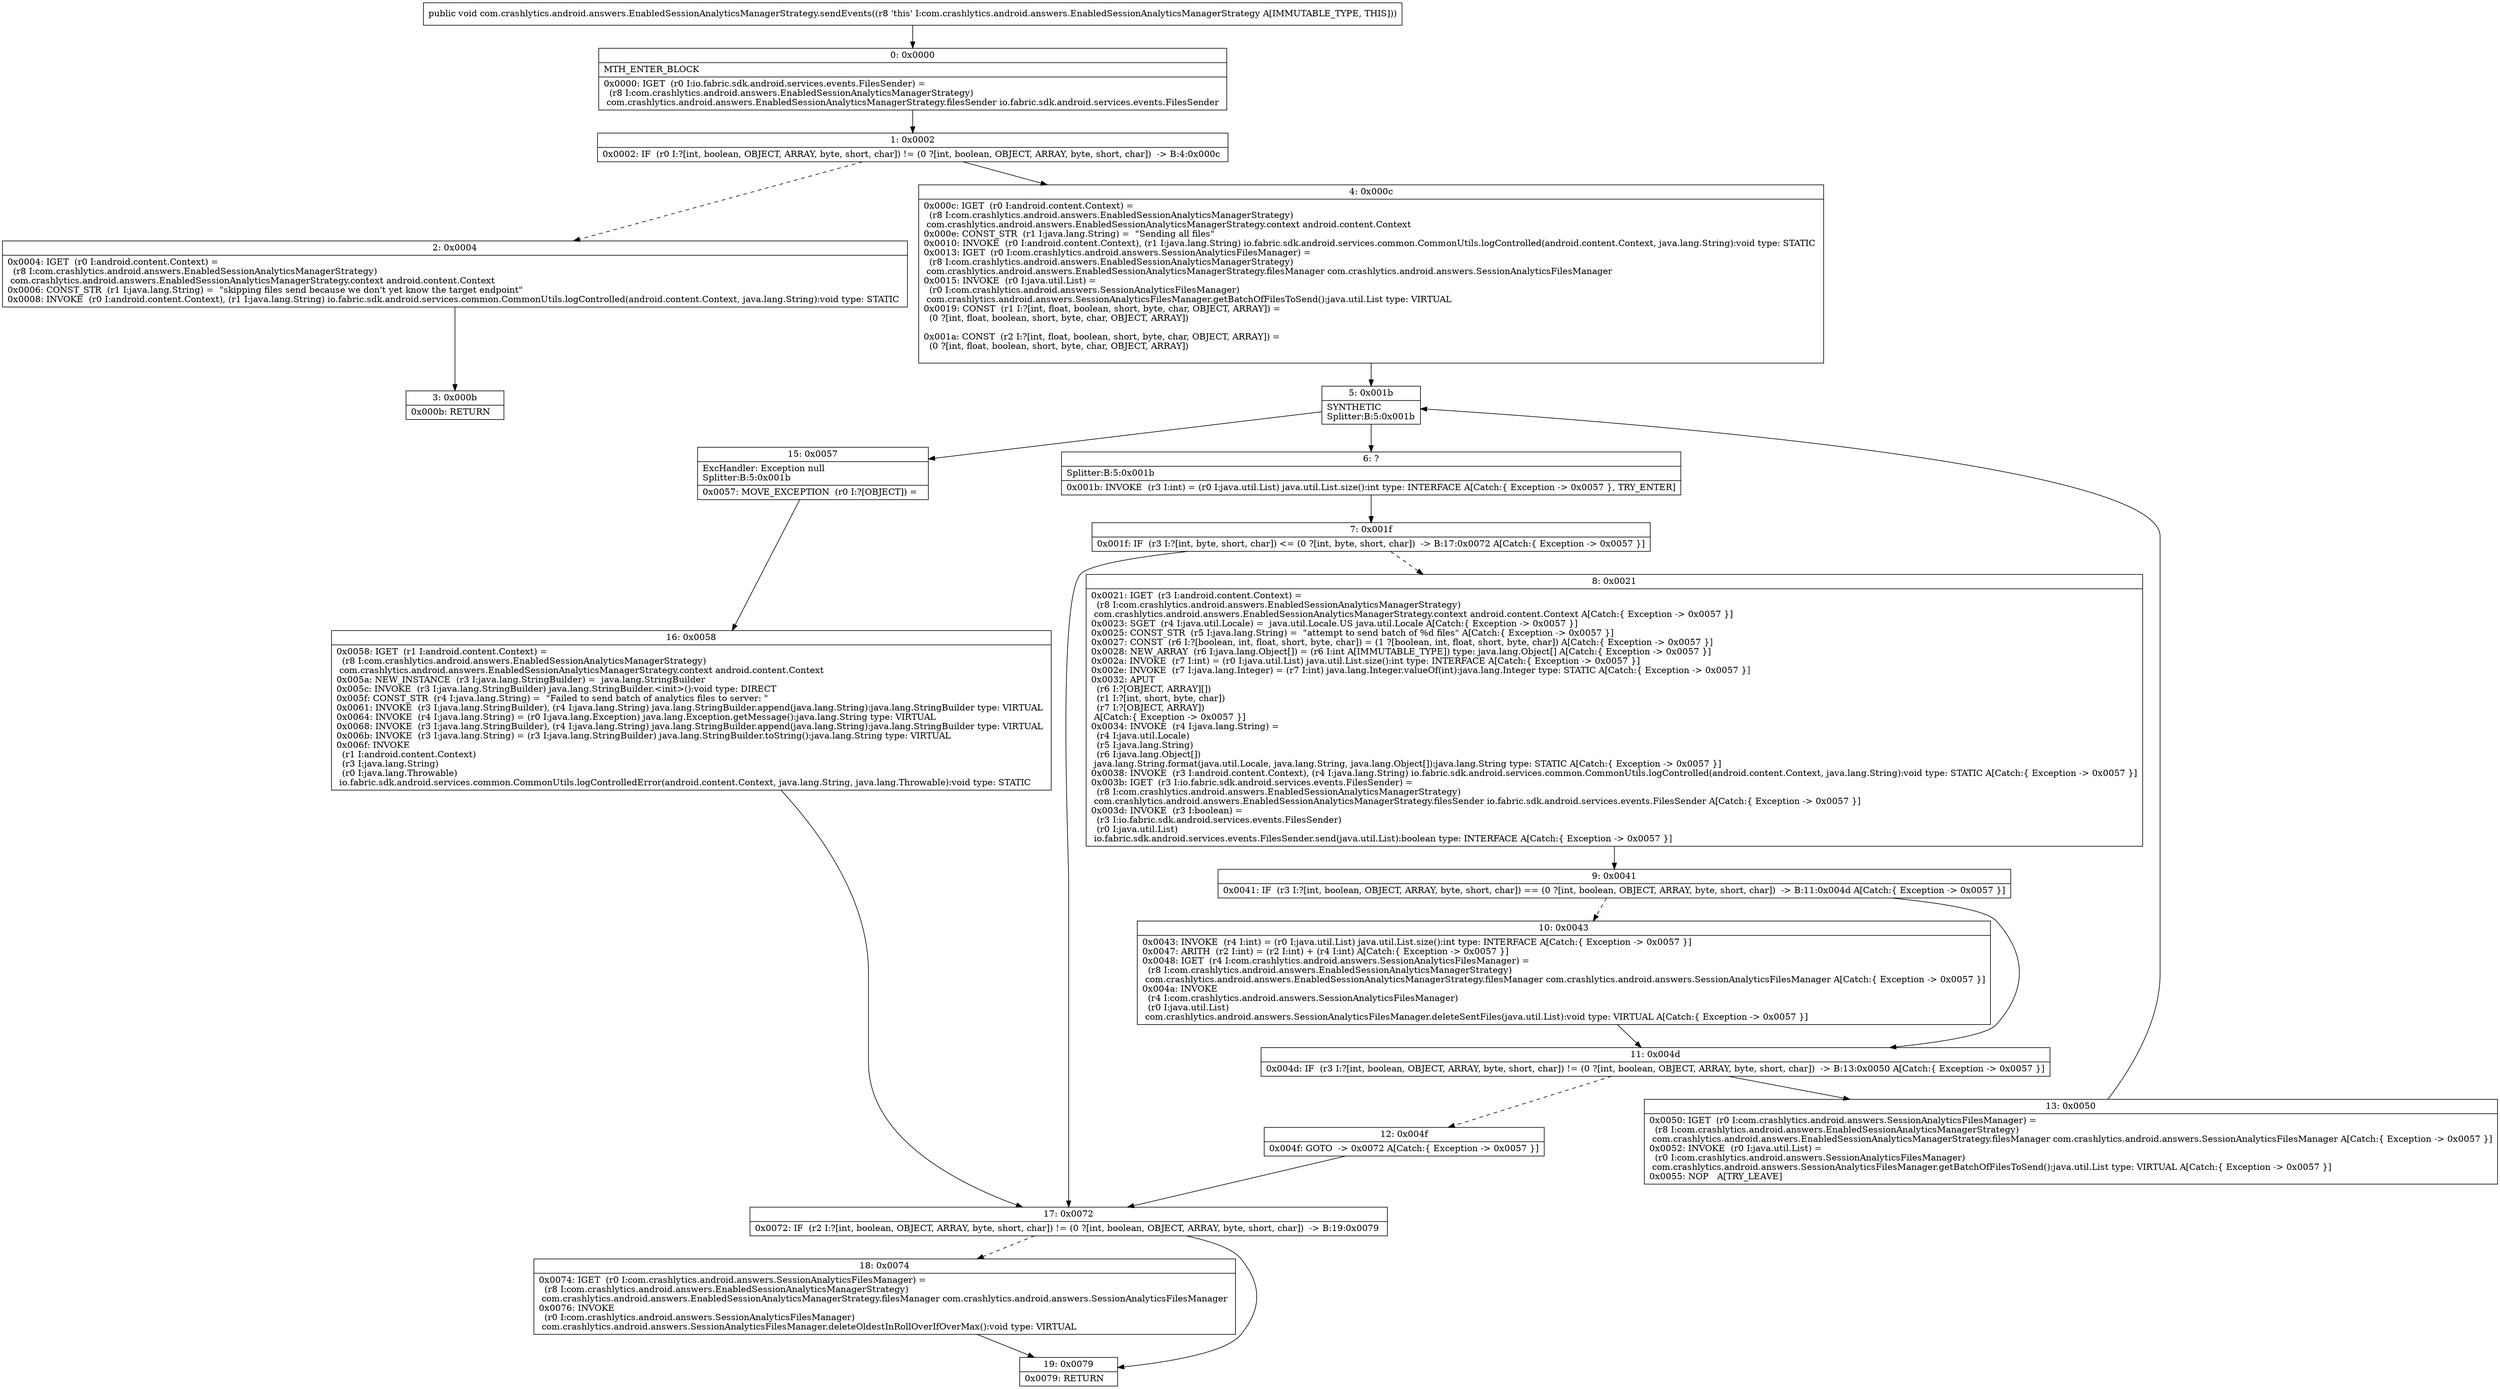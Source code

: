digraph "CFG forcom.crashlytics.android.answers.EnabledSessionAnalyticsManagerStrategy.sendEvents()V" {
Node_0 [shape=record,label="{0\:\ 0x0000|MTH_ENTER_BLOCK\l|0x0000: IGET  (r0 I:io.fabric.sdk.android.services.events.FilesSender) = \l  (r8 I:com.crashlytics.android.answers.EnabledSessionAnalyticsManagerStrategy)\l com.crashlytics.android.answers.EnabledSessionAnalyticsManagerStrategy.filesSender io.fabric.sdk.android.services.events.FilesSender \l}"];
Node_1 [shape=record,label="{1\:\ 0x0002|0x0002: IF  (r0 I:?[int, boolean, OBJECT, ARRAY, byte, short, char]) != (0 ?[int, boolean, OBJECT, ARRAY, byte, short, char])  \-\> B:4:0x000c \l}"];
Node_2 [shape=record,label="{2\:\ 0x0004|0x0004: IGET  (r0 I:android.content.Context) = \l  (r8 I:com.crashlytics.android.answers.EnabledSessionAnalyticsManagerStrategy)\l com.crashlytics.android.answers.EnabledSessionAnalyticsManagerStrategy.context android.content.Context \l0x0006: CONST_STR  (r1 I:java.lang.String) =  \"skipping files send because we don't yet know the target endpoint\" \l0x0008: INVOKE  (r0 I:android.content.Context), (r1 I:java.lang.String) io.fabric.sdk.android.services.common.CommonUtils.logControlled(android.content.Context, java.lang.String):void type: STATIC \l}"];
Node_3 [shape=record,label="{3\:\ 0x000b|0x000b: RETURN   \l}"];
Node_4 [shape=record,label="{4\:\ 0x000c|0x000c: IGET  (r0 I:android.content.Context) = \l  (r8 I:com.crashlytics.android.answers.EnabledSessionAnalyticsManagerStrategy)\l com.crashlytics.android.answers.EnabledSessionAnalyticsManagerStrategy.context android.content.Context \l0x000e: CONST_STR  (r1 I:java.lang.String) =  \"Sending all files\" \l0x0010: INVOKE  (r0 I:android.content.Context), (r1 I:java.lang.String) io.fabric.sdk.android.services.common.CommonUtils.logControlled(android.content.Context, java.lang.String):void type: STATIC \l0x0013: IGET  (r0 I:com.crashlytics.android.answers.SessionAnalyticsFilesManager) = \l  (r8 I:com.crashlytics.android.answers.EnabledSessionAnalyticsManagerStrategy)\l com.crashlytics.android.answers.EnabledSessionAnalyticsManagerStrategy.filesManager com.crashlytics.android.answers.SessionAnalyticsFilesManager \l0x0015: INVOKE  (r0 I:java.util.List) = \l  (r0 I:com.crashlytics.android.answers.SessionAnalyticsFilesManager)\l com.crashlytics.android.answers.SessionAnalyticsFilesManager.getBatchOfFilesToSend():java.util.List type: VIRTUAL \l0x0019: CONST  (r1 I:?[int, float, boolean, short, byte, char, OBJECT, ARRAY]) = \l  (0 ?[int, float, boolean, short, byte, char, OBJECT, ARRAY])\l \l0x001a: CONST  (r2 I:?[int, float, boolean, short, byte, char, OBJECT, ARRAY]) = \l  (0 ?[int, float, boolean, short, byte, char, OBJECT, ARRAY])\l \l}"];
Node_5 [shape=record,label="{5\:\ 0x001b|SYNTHETIC\lSplitter:B:5:0x001b\l}"];
Node_6 [shape=record,label="{6\:\ ?|Splitter:B:5:0x001b\l|0x001b: INVOKE  (r3 I:int) = (r0 I:java.util.List) java.util.List.size():int type: INTERFACE A[Catch:\{ Exception \-\> 0x0057 \}, TRY_ENTER]\l}"];
Node_7 [shape=record,label="{7\:\ 0x001f|0x001f: IF  (r3 I:?[int, byte, short, char]) \<= (0 ?[int, byte, short, char])  \-\> B:17:0x0072 A[Catch:\{ Exception \-\> 0x0057 \}]\l}"];
Node_8 [shape=record,label="{8\:\ 0x0021|0x0021: IGET  (r3 I:android.content.Context) = \l  (r8 I:com.crashlytics.android.answers.EnabledSessionAnalyticsManagerStrategy)\l com.crashlytics.android.answers.EnabledSessionAnalyticsManagerStrategy.context android.content.Context A[Catch:\{ Exception \-\> 0x0057 \}]\l0x0023: SGET  (r4 I:java.util.Locale) =  java.util.Locale.US java.util.Locale A[Catch:\{ Exception \-\> 0x0057 \}]\l0x0025: CONST_STR  (r5 I:java.lang.String) =  \"attempt to send batch of %d files\" A[Catch:\{ Exception \-\> 0x0057 \}]\l0x0027: CONST  (r6 I:?[boolean, int, float, short, byte, char]) = (1 ?[boolean, int, float, short, byte, char]) A[Catch:\{ Exception \-\> 0x0057 \}]\l0x0028: NEW_ARRAY  (r6 I:java.lang.Object[]) = (r6 I:int A[IMMUTABLE_TYPE]) type: java.lang.Object[] A[Catch:\{ Exception \-\> 0x0057 \}]\l0x002a: INVOKE  (r7 I:int) = (r0 I:java.util.List) java.util.List.size():int type: INTERFACE A[Catch:\{ Exception \-\> 0x0057 \}]\l0x002e: INVOKE  (r7 I:java.lang.Integer) = (r7 I:int) java.lang.Integer.valueOf(int):java.lang.Integer type: STATIC A[Catch:\{ Exception \-\> 0x0057 \}]\l0x0032: APUT  \l  (r6 I:?[OBJECT, ARRAY][])\l  (r1 I:?[int, short, byte, char])\l  (r7 I:?[OBJECT, ARRAY])\l A[Catch:\{ Exception \-\> 0x0057 \}]\l0x0034: INVOKE  (r4 I:java.lang.String) = \l  (r4 I:java.util.Locale)\l  (r5 I:java.lang.String)\l  (r6 I:java.lang.Object[])\l java.lang.String.format(java.util.Locale, java.lang.String, java.lang.Object[]):java.lang.String type: STATIC A[Catch:\{ Exception \-\> 0x0057 \}]\l0x0038: INVOKE  (r3 I:android.content.Context), (r4 I:java.lang.String) io.fabric.sdk.android.services.common.CommonUtils.logControlled(android.content.Context, java.lang.String):void type: STATIC A[Catch:\{ Exception \-\> 0x0057 \}]\l0x003b: IGET  (r3 I:io.fabric.sdk.android.services.events.FilesSender) = \l  (r8 I:com.crashlytics.android.answers.EnabledSessionAnalyticsManagerStrategy)\l com.crashlytics.android.answers.EnabledSessionAnalyticsManagerStrategy.filesSender io.fabric.sdk.android.services.events.FilesSender A[Catch:\{ Exception \-\> 0x0057 \}]\l0x003d: INVOKE  (r3 I:boolean) = \l  (r3 I:io.fabric.sdk.android.services.events.FilesSender)\l  (r0 I:java.util.List)\l io.fabric.sdk.android.services.events.FilesSender.send(java.util.List):boolean type: INTERFACE A[Catch:\{ Exception \-\> 0x0057 \}]\l}"];
Node_9 [shape=record,label="{9\:\ 0x0041|0x0041: IF  (r3 I:?[int, boolean, OBJECT, ARRAY, byte, short, char]) == (0 ?[int, boolean, OBJECT, ARRAY, byte, short, char])  \-\> B:11:0x004d A[Catch:\{ Exception \-\> 0x0057 \}]\l}"];
Node_10 [shape=record,label="{10\:\ 0x0043|0x0043: INVOKE  (r4 I:int) = (r0 I:java.util.List) java.util.List.size():int type: INTERFACE A[Catch:\{ Exception \-\> 0x0057 \}]\l0x0047: ARITH  (r2 I:int) = (r2 I:int) + (r4 I:int) A[Catch:\{ Exception \-\> 0x0057 \}]\l0x0048: IGET  (r4 I:com.crashlytics.android.answers.SessionAnalyticsFilesManager) = \l  (r8 I:com.crashlytics.android.answers.EnabledSessionAnalyticsManagerStrategy)\l com.crashlytics.android.answers.EnabledSessionAnalyticsManagerStrategy.filesManager com.crashlytics.android.answers.SessionAnalyticsFilesManager A[Catch:\{ Exception \-\> 0x0057 \}]\l0x004a: INVOKE  \l  (r4 I:com.crashlytics.android.answers.SessionAnalyticsFilesManager)\l  (r0 I:java.util.List)\l com.crashlytics.android.answers.SessionAnalyticsFilesManager.deleteSentFiles(java.util.List):void type: VIRTUAL A[Catch:\{ Exception \-\> 0x0057 \}]\l}"];
Node_11 [shape=record,label="{11\:\ 0x004d|0x004d: IF  (r3 I:?[int, boolean, OBJECT, ARRAY, byte, short, char]) != (0 ?[int, boolean, OBJECT, ARRAY, byte, short, char])  \-\> B:13:0x0050 A[Catch:\{ Exception \-\> 0x0057 \}]\l}"];
Node_12 [shape=record,label="{12\:\ 0x004f|0x004f: GOTO  \-\> 0x0072 A[Catch:\{ Exception \-\> 0x0057 \}]\l}"];
Node_13 [shape=record,label="{13\:\ 0x0050|0x0050: IGET  (r0 I:com.crashlytics.android.answers.SessionAnalyticsFilesManager) = \l  (r8 I:com.crashlytics.android.answers.EnabledSessionAnalyticsManagerStrategy)\l com.crashlytics.android.answers.EnabledSessionAnalyticsManagerStrategy.filesManager com.crashlytics.android.answers.SessionAnalyticsFilesManager A[Catch:\{ Exception \-\> 0x0057 \}]\l0x0052: INVOKE  (r0 I:java.util.List) = \l  (r0 I:com.crashlytics.android.answers.SessionAnalyticsFilesManager)\l com.crashlytics.android.answers.SessionAnalyticsFilesManager.getBatchOfFilesToSend():java.util.List type: VIRTUAL A[Catch:\{ Exception \-\> 0x0057 \}]\l0x0055: NOP   A[TRY_LEAVE]\l}"];
Node_15 [shape=record,label="{15\:\ 0x0057|ExcHandler: Exception null\lSplitter:B:5:0x001b\l|0x0057: MOVE_EXCEPTION  (r0 I:?[OBJECT]) =  \l}"];
Node_16 [shape=record,label="{16\:\ 0x0058|0x0058: IGET  (r1 I:android.content.Context) = \l  (r8 I:com.crashlytics.android.answers.EnabledSessionAnalyticsManagerStrategy)\l com.crashlytics.android.answers.EnabledSessionAnalyticsManagerStrategy.context android.content.Context \l0x005a: NEW_INSTANCE  (r3 I:java.lang.StringBuilder) =  java.lang.StringBuilder \l0x005c: INVOKE  (r3 I:java.lang.StringBuilder) java.lang.StringBuilder.\<init\>():void type: DIRECT \l0x005f: CONST_STR  (r4 I:java.lang.String) =  \"Failed to send batch of analytics files to server: \" \l0x0061: INVOKE  (r3 I:java.lang.StringBuilder), (r4 I:java.lang.String) java.lang.StringBuilder.append(java.lang.String):java.lang.StringBuilder type: VIRTUAL \l0x0064: INVOKE  (r4 I:java.lang.String) = (r0 I:java.lang.Exception) java.lang.Exception.getMessage():java.lang.String type: VIRTUAL \l0x0068: INVOKE  (r3 I:java.lang.StringBuilder), (r4 I:java.lang.String) java.lang.StringBuilder.append(java.lang.String):java.lang.StringBuilder type: VIRTUAL \l0x006b: INVOKE  (r3 I:java.lang.String) = (r3 I:java.lang.StringBuilder) java.lang.StringBuilder.toString():java.lang.String type: VIRTUAL \l0x006f: INVOKE  \l  (r1 I:android.content.Context)\l  (r3 I:java.lang.String)\l  (r0 I:java.lang.Throwable)\l io.fabric.sdk.android.services.common.CommonUtils.logControlledError(android.content.Context, java.lang.String, java.lang.Throwable):void type: STATIC \l}"];
Node_17 [shape=record,label="{17\:\ 0x0072|0x0072: IF  (r2 I:?[int, boolean, OBJECT, ARRAY, byte, short, char]) != (0 ?[int, boolean, OBJECT, ARRAY, byte, short, char])  \-\> B:19:0x0079 \l}"];
Node_18 [shape=record,label="{18\:\ 0x0074|0x0074: IGET  (r0 I:com.crashlytics.android.answers.SessionAnalyticsFilesManager) = \l  (r8 I:com.crashlytics.android.answers.EnabledSessionAnalyticsManagerStrategy)\l com.crashlytics.android.answers.EnabledSessionAnalyticsManagerStrategy.filesManager com.crashlytics.android.answers.SessionAnalyticsFilesManager \l0x0076: INVOKE  \l  (r0 I:com.crashlytics.android.answers.SessionAnalyticsFilesManager)\l com.crashlytics.android.answers.SessionAnalyticsFilesManager.deleteOldestInRollOverIfOverMax():void type: VIRTUAL \l}"];
Node_19 [shape=record,label="{19\:\ 0x0079|0x0079: RETURN   \l}"];
MethodNode[shape=record,label="{public void com.crashlytics.android.answers.EnabledSessionAnalyticsManagerStrategy.sendEvents((r8 'this' I:com.crashlytics.android.answers.EnabledSessionAnalyticsManagerStrategy A[IMMUTABLE_TYPE, THIS])) }"];
MethodNode -> Node_0;
Node_0 -> Node_1;
Node_1 -> Node_2[style=dashed];
Node_1 -> Node_4;
Node_2 -> Node_3;
Node_4 -> Node_5;
Node_5 -> Node_6;
Node_5 -> Node_15;
Node_6 -> Node_7;
Node_7 -> Node_8[style=dashed];
Node_7 -> Node_17;
Node_8 -> Node_9;
Node_9 -> Node_10[style=dashed];
Node_9 -> Node_11;
Node_10 -> Node_11;
Node_11 -> Node_12[style=dashed];
Node_11 -> Node_13;
Node_12 -> Node_17;
Node_13 -> Node_5;
Node_15 -> Node_16;
Node_16 -> Node_17;
Node_17 -> Node_18[style=dashed];
Node_17 -> Node_19;
Node_18 -> Node_19;
}

